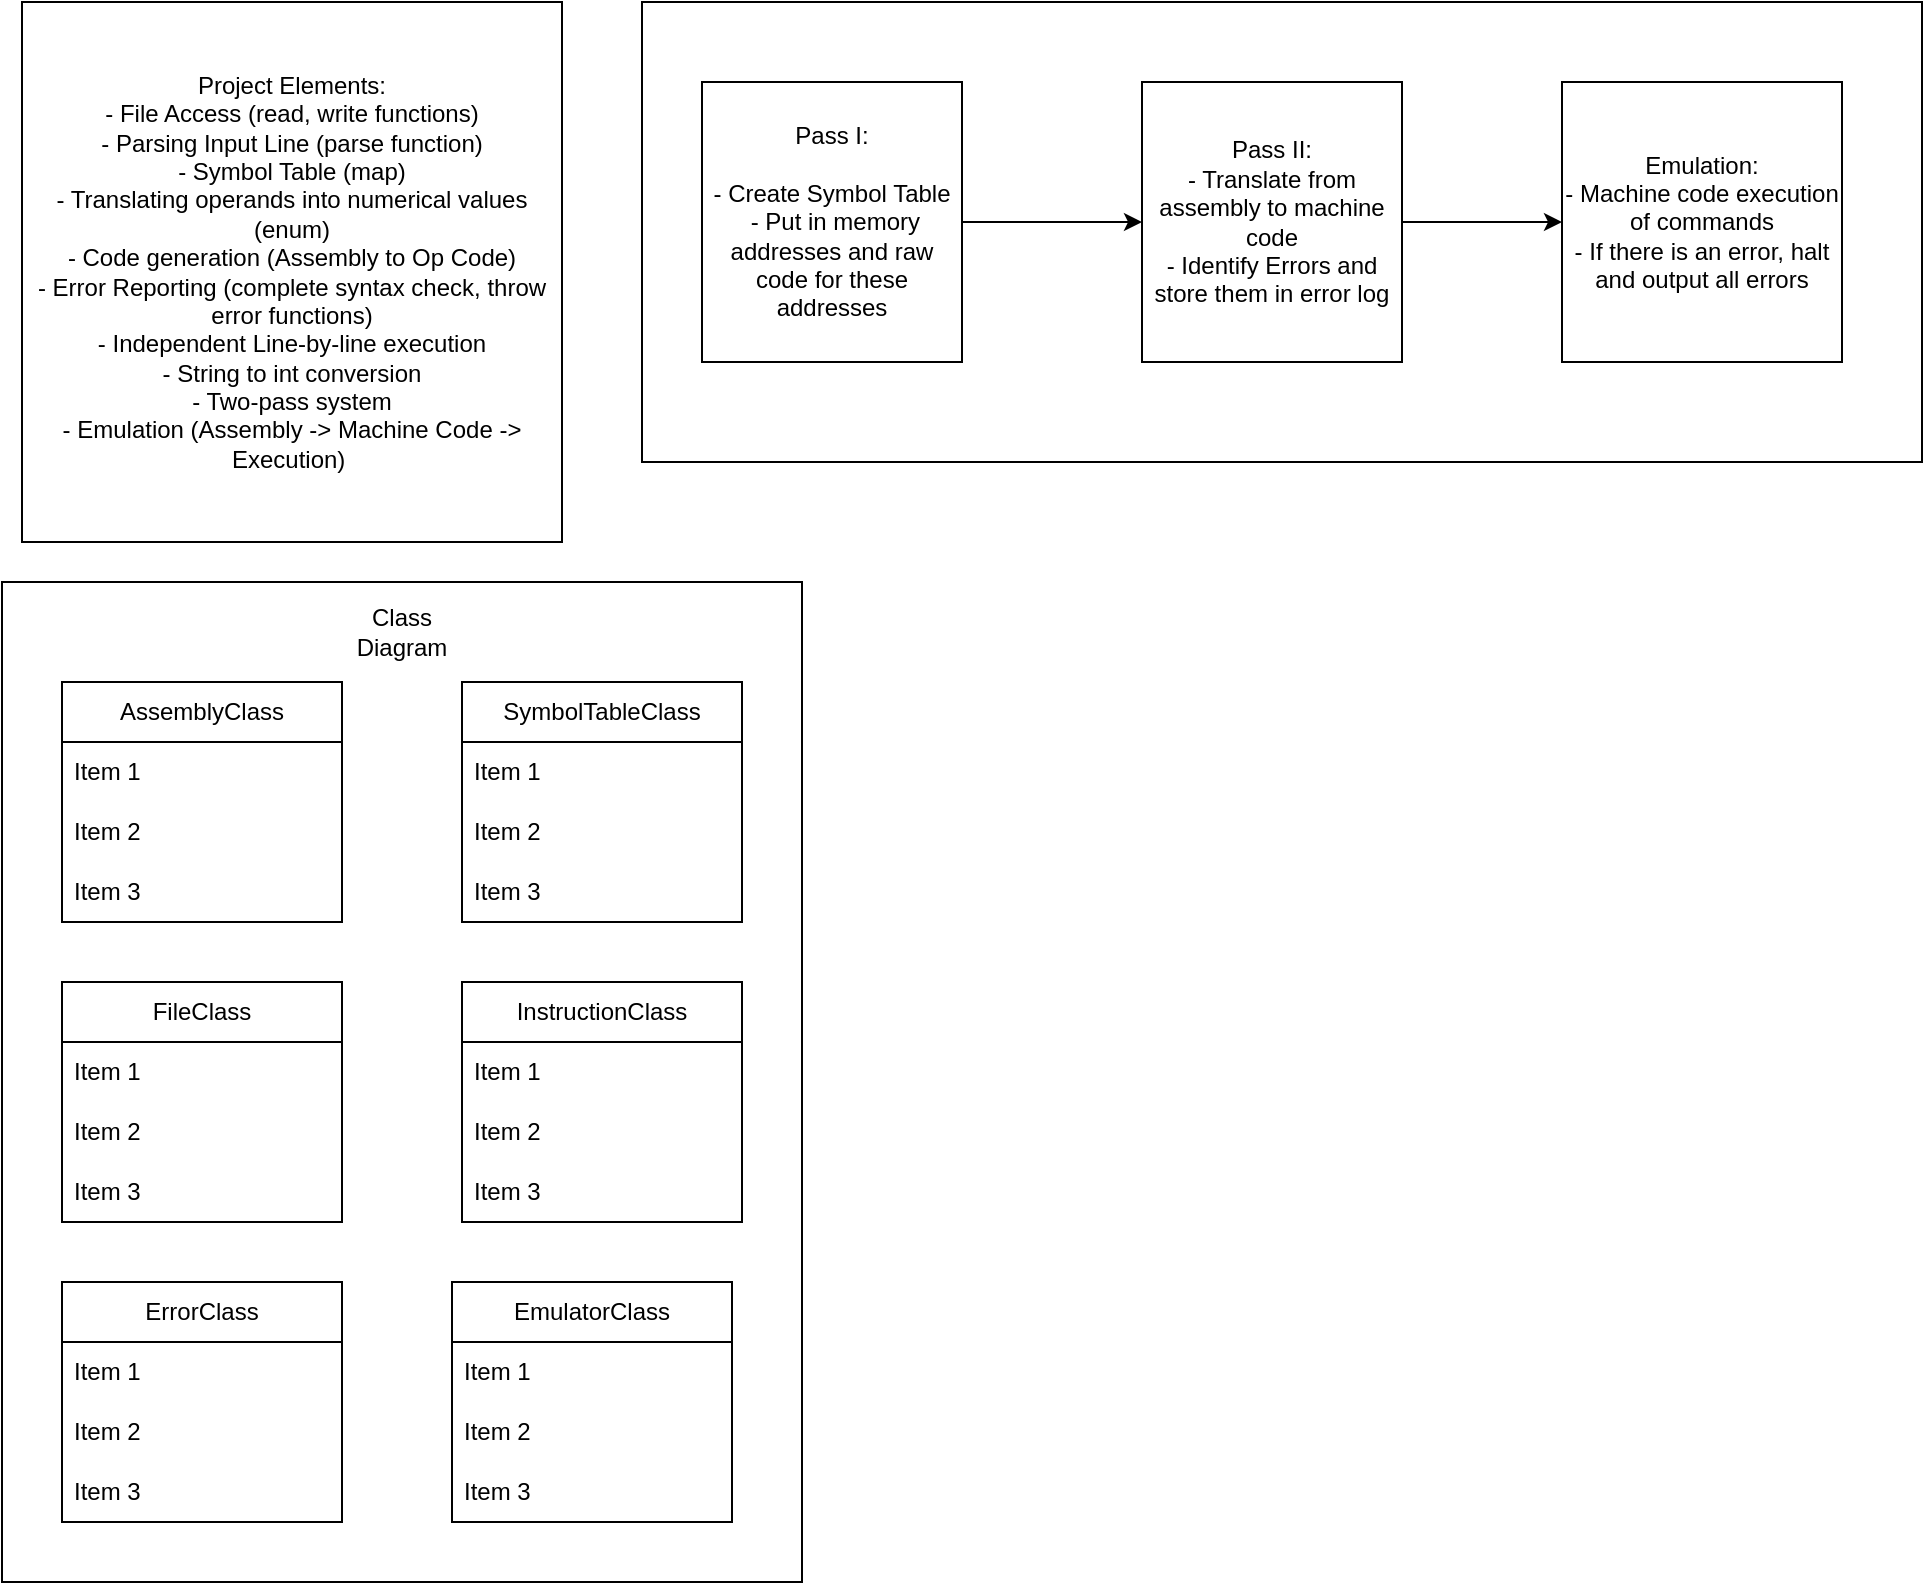 <mxfile version="22.0.8" type="github">
  <diagram name="Page-1" id="WOOYxGxmAVnwyaf9KgKC">
    <mxGraphModel dx="704" dy="741" grid="1" gridSize="10" guides="1" tooltips="1" connect="1" arrows="1" fold="1" page="1" pageScale="1" pageWidth="850" pageHeight="1100" math="0" shadow="0">
      <root>
        <mxCell id="0" />
        <mxCell id="1" parent="0" />
        <mxCell id="xLAUctuhnyuc8-PmewIR-9" value="" style="rounded=0;whiteSpace=wrap;html=1;" vertex="1" parent="1">
          <mxGeometry x="40" y="320" width="400" height="500" as="geometry" />
        </mxCell>
        <mxCell id="V5sZV8SHYDdwcoLCBRRb-1" value="Project Elements:&lt;br&gt;- File Access (read, write functions)&lt;br&gt;- Parsing Input Line (parse function)&lt;br&gt;- Symbol Table (map)&lt;br&gt;- Translating operands into numerical values (enum)&lt;br&gt;- Code generation (Assembly to Op Code)&lt;br&gt;- Error Reporting (complete syntax check, throw error functions)&lt;br&gt;- Independent Line-by-line execution&lt;br&gt;- String to int conversion&lt;br&gt;- Two-pass system&lt;br&gt;- Emulation (Assembly -&amp;gt; Machine Code -&amp;gt; Execution)&amp;nbsp;" style="whiteSpace=wrap;html=1;aspect=fixed;" parent="1" vertex="1">
          <mxGeometry x="50" y="30" width="270" height="270" as="geometry" />
        </mxCell>
        <mxCell id="V5sZV8SHYDdwcoLCBRRb-43" value="" style="rounded=0;whiteSpace=wrap;html=1;" parent="1" vertex="1">
          <mxGeometry x="360" y="30" width="640" height="230" as="geometry" />
        </mxCell>
        <mxCell id="V5sZV8SHYDdwcoLCBRRb-44" value="Pass I:&lt;br&gt;&lt;br&gt;- Create Symbol Table&lt;br&gt;&amp;nbsp;- Put in memory addresses and raw code for these addresses" style="rounded=0;whiteSpace=wrap;html=1;" parent="1" vertex="1">
          <mxGeometry x="390" y="70" width="130" height="140" as="geometry" />
        </mxCell>
        <mxCell id="V5sZV8SHYDdwcoLCBRRb-45" value="Pass II:&lt;br&gt;- Translate from assembly to machine code&lt;br&gt;- Identify Errors and store them in error log" style="rounded=0;whiteSpace=wrap;html=1;" parent="1" vertex="1">
          <mxGeometry x="610" y="70" width="130" height="140" as="geometry" />
        </mxCell>
        <mxCell id="V5sZV8SHYDdwcoLCBRRb-46" value="" style="endArrow=classic;html=1;rounded=0;exitX=1;exitY=0.5;exitDx=0;exitDy=0;entryX=0;entryY=0.5;entryDx=0;entryDy=0;" parent="1" source="V5sZV8SHYDdwcoLCBRRb-44" target="V5sZV8SHYDdwcoLCBRRb-45" edge="1">
          <mxGeometry width="50" height="50" relative="1" as="geometry">
            <mxPoint x="540" y="250" as="sourcePoint" />
            <mxPoint x="590" y="200" as="targetPoint" />
            <Array as="points" />
          </mxGeometry>
        </mxCell>
        <mxCell id="V5sZV8SHYDdwcoLCBRRb-47" value="" style="endArrow=classic;html=1;rounded=0;" parent="1" source="V5sZV8SHYDdwcoLCBRRb-45" target="V5sZV8SHYDdwcoLCBRRb-48" edge="1">
          <mxGeometry width="50" height="50" relative="1" as="geometry">
            <mxPoint x="540" y="250" as="sourcePoint" />
            <mxPoint x="590" y="200" as="targetPoint" />
            <Array as="points" />
          </mxGeometry>
        </mxCell>
        <mxCell id="V5sZV8SHYDdwcoLCBRRb-48" value="Emulation:&lt;br&gt;- Machine code execution of commands&lt;br&gt;- If there is an error, halt and output all errors" style="whiteSpace=wrap;html=1;aspect=fixed;" parent="1" vertex="1">
          <mxGeometry x="820" y="70" width="140" height="140" as="geometry" />
        </mxCell>
        <mxCell id="V5sZV8SHYDdwcoLCBRRb-51" value="AssemblyClass" style="swimlane;fontStyle=0;childLayout=stackLayout;horizontal=1;startSize=30;horizontalStack=0;resizeParent=1;resizeParentMax=0;resizeLast=0;collapsible=1;marginBottom=0;whiteSpace=wrap;html=1;" parent="1" vertex="1">
          <mxGeometry x="70" y="370" width="140" height="120" as="geometry" />
        </mxCell>
        <mxCell id="V5sZV8SHYDdwcoLCBRRb-52" value="Item 1" style="text;strokeColor=none;fillColor=none;align=left;verticalAlign=middle;spacingLeft=4;spacingRight=4;overflow=hidden;points=[[0,0.5],[1,0.5]];portConstraint=eastwest;rotatable=0;whiteSpace=wrap;html=1;" parent="V5sZV8SHYDdwcoLCBRRb-51" vertex="1">
          <mxGeometry y="30" width="140" height="30" as="geometry" />
        </mxCell>
        <mxCell id="V5sZV8SHYDdwcoLCBRRb-53" value="Item 2" style="text;strokeColor=none;fillColor=none;align=left;verticalAlign=middle;spacingLeft=4;spacingRight=4;overflow=hidden;points=[[0,0.5],[1,0.5]];portConstraint=eastwest;rotatable=0;whiteSpace=wrap;html=1;" parent="V5sZV8SHYDdwcoLCBRRb-51" vertex="1">
          <mxGeometry y="60" width="140" height="30" as="geometry" />
        </mxCell>
        <mxCell id="V5sZV8SHYDdwcoLCBRRb-54" value="Item 3" style="text;strokeColor=none;fillColor=none;align=left;verticalAlign=middle;spacingLeft=4;spacingRight=4;overflow=hidden;points=[[0,0.5],[1,0.5]];portConstraint=eastwest;rotatable=0;whiteSpace=wrap;html=1;" parent="V5sZV8SHYDdwcoLCBRRb-51" vertex="1">
          <mxGeometry y="90" width="140" height="30" as="geometry" />
        </mxCell>
        <mxCell id="V5sZV8SHYDdwcoLCBRRb-55" value="SymbolTableClass" style="swimlane;fontStyle=0;childLayout=stackLayout;horizontal=1;startSize=30;horizontalStack=0;resizeParent=1;resizeParentMax=0;resizeLast=0;collapsible=1;marginBottom=0;whiteSpace=wrap;html=1;" parent="1" vertex="1">
          <mxGeometry x="270" y="370" width="140" height="120" as="geometry" />
        </mxCell>
        <mxCell id="V5sZV8SHYDdwcoLCBRRb-56" value="Item 1" style="text;strokeColor=none;fillColor=none;align=left;verticalAlign=middle;spacingLeft=4;spacingRight=4;overflow=hidden;points=[[0,0.5],[1,0.5]];portConstraint=eastwest;rotatable=0;whiteSpace=wrap;html=1;" parent="V5sZV8SHYDdwcoLCBRRb-55" vertex="1">
          <mxGeometry y="30" width="140" height="30" as="geometry" />
        </mxCell>
        <mxCell id="V5sZV8SHYDdwcoLCBRRb-57" value="Item 2" style="text;strokeColor=none;fillColor=none;align=left;verticalAlign=middle;spacingLeft=4;spacingRight=4;overflow=hidden;points=[[0,0.5],[1,0.5]];portConstraint=eastwest;rotatable=0;whiteSpace=wrap;html=1;" parent="V5sZV8SHYDdwcoLCBRRb-55" vertex="1">
          <mxGeometry y="60" width="140" height="30" as="geometry" />
        </mxCell>
        <mxCell id="V5sZV8SHYDdwcoLCBRRb-58" value="Item 3" style="text;strokeColor=none;fillColor=none;align=left;verticalAlign=middle;spacingLeft=4;spacingRight=4;overflow=hidden;points=[[0,0.5],[1,0.5]];portConstraint=eastwest;rotatable=0;whiteSpace=wrap;html=1;" parent="V5sZV8SHYDdwcoLCBRRb-55" vertex="1">
          <mxGeometry y="90" width="140" height="30" as="geometry" />
        </mxCell>
        <mxCell id="V5sZV8SHYDdwcoLCBRRb-59" value="FileClass" style="swimlane;fontStyle=0;childLayout=stackLayout;horizontal=1;startSize=30;horizontalStack=0;resizeParent=1;resizeParentMax=0;resizeLast=0;collapsible=1;marginBottom=0;whiteSpace=wrap;html=1;" parent="1" vertex="1">
          <mxGeometry x="70" y="520" width="140" height="120" as="geometry" />
        </mxCell>
        <mxCell id="V5sZV8SHYDdwcoLCBRRb-60" value="Item 1" style="text;strokeColor=none;fillColor=none;align=left;verticalAlign=middle;spacingLeft=4;spacingRight=4;overflow=hidden;points=[[0,0.5],[1,0.5]];portConstraint=eastwest;rotatable=0;whiteSpace=wrap;html=1;" parent="V5sZV8SHYDdwcoLCBRRb-59" vertex="1">
          <mxGeometry y="30" width="140" height="30" as="geometry" />
        </mxCell>
        <mxCell id="V5sZV8SHYDdwcoLCBRRb-61" value="Item 2" style="text;strokeColor=none;fillColor=none;align=left;verticalAlign=middle;spacingLeft=4;spacingRight=4;overflow=hidden;points=[[0,0.5],[1,0.5]];portConstraint=eastwest;rotatable=0;whiteSpace=wrap;html=1;" parent="V5sZV8SHYDdwcoLCBRRb-59" vertex="1">
          <mxGeometry y="60" width="140" height="30" as="geometry" />
        </mxCell>
        <mxCell id="V5sZV8SHYDdwcoLCBRRb-62" value="Item 3" style="text;strokeColor=none;fillColor=none;align=left;verticalAlign=middle;spacingLeft=4;spacingRight=4;overflow=hidden;points=[[0,0.5],[1,0.5]];portConstraint=eastwest;rotatable=0;whiteSpace=wrap;html=1;" parent="V5sZV8SHYDdwcoLCBRRb-59" vertex="1">
          <mxGeometry y="90" width="140" height="30" as="geometry" />
        </mxCell>
        <mxCell id="V5sZV8SHYDdwcoLCBRRb-63" value="InstructionClass" style="swimlane;fontStyle=0;childLayout=stackLayout;horizontal=1;startSize=30;horizontalStack=0;resizeParent=1;resizeParentMax=0;resizeLast=0;collapsible=1;marginBottom=0;whiteSpace=wrap;html=1;" parent="1" vertex="1">
          <mxGeometry x="270" y="520" width="140" height="120" as="geometry" />
        </mxCell>
        <mxCell id="V5sZV8SHYDdwcoLCBRRb-64" value="Item 1" style="text;strokeColor=none;fillColor=none;align=left;verticalAlign=middle;spacingLeft=4;spacingRight=4;overflow=hidden;points=[[0,0.5],[1,0.5]];portConstraint=eastwest;rotatable=0;whiteSpace=wrap;html=1;" parent="V5sZV8SHYDdwcoLCBRRb-63" vertex="1">
          <mxGeometry y="30" width="140" height="30" as="geometry" />
        </mxCell>
        <mxCell id="V5sZV8SHYDdwcoLCBRRb-65" value="Item 2" style="text;strokeColor=none;fillColor=none;align=left;verticalAlign=middle;spacingLeft=4;spacingRight=4;overflow=hidden;points=[[0,0.5],[1,0.5]];portConstraint=eastwest;rotatable=0;whiteSpace=wrap;html=1;" parent="V5sZV8SHYDdwcoLCBRRb-63" vertex="1">
          <mxGeometry y="60" width="140" height="30" as="geometry" />
        </mxCell>
        <mxCell id="V5sZV8SHYDdwcoLCBRRb-66" value="Item 3" style="text;strokeColor=none;fillColor=none;align=left;verticalAlign=middle;spacingLeft=4;spacingRight=4;overflow=hidden;points=[[0,0.5],[1,0.5]];portConstraint=eastwest;rotatable=0;whiteSpace=wrap;html=1;" parent="V5sZV8SHYDdwcoLCBRRb-63" vertex="1">
          <mxGeometry y="90" width="140" height="30" as="geometry" />
        </mxCell>
        <mxCell id="xLAUctuhnyuc8-PmewIR-1" value="ErrorClass" style="swimlane;fontStyle=0;childLayout=stackLayout;horizontal=1;startSize=30;horizontalStack=0;resizeParent=1;resizeParentMax=0;resizeLast=0;collapsible=1;marginBottom=0;whiteSpace=wrap;html=1;" vertex="1" parent="1">
          <mxGeometry x="70" y="670" width="140" height="120" as="geometry" />
        </mxCell>
        <mxCell id="xLAUctuhnyuc8-PmewIR-2" value="Item 1" style="text;strokeColor=none;fillColor=none;align=left;verticalAlign=middle;spacingLeft=4;spacingRight=4;overflow=hidden;points=[[0,0.5],[1,0.5]];portConstraint=eastwest;rotatable=0;whiteSpace=wrap;html=1;" vertex="1" parent="xLAUctuhnyuc8-PmewIR-1">
          <mxGeometry y="30" width="140" height="30" as="geometry" />
        </mxCell>
        <mxCell id="xLAUctuhnyuc8-PmewIR-3" value="Item 2" style="text;strokeColor=none;fillColor=none;align=left;verticalAlign=middle;spacingLeft=4;spacingRight=4;overflow=hidden;points=[[0,0.5],[1,0.5]];portConstraint=eastwest;rotatable=0;whiteSpace=wrap;html=1;" vertex="1" parent="xLAUctuhnyuc8-PmewIR-1">
          <mxGeometry y="60" width="140" height="30" as="geometry" />
        </mxCell>
        <mxCell id="xLAUctuhnyuc8-PmewIR-4" value="Item 3" style="text;strokeColor=none;fillColor=none;align=left;verticalAlign=middle;spacingLeft=4;spacingRight=4;overflow=hidden;points=[[0,0.5],[1,0.5]];portConstraint=eastwest;rotatable=0;whiteSpace=wrap;html=1;" vertex="1" parent="xLAUctuhnyuc8-PmewIR-1">
          <mxGeometry y="90" width="140" height="30" as="geometry" />
        </mxCell>
        <mxCell id="xLAUctuhnyuc8-PmewIR-5" value="EmulatorClass" style="swimlane;fontStyle=0;childLayout=stackLayout;horizontal=1;startSize=30;horizontalStack=0;resizeParent=1;resizeParentMax=0;resizeLast=0;collapsible=1;marginBottom=0;whiteSpace=wrap;html=1;" vertex="1" parent="1">
          <mxGeometry x="265" y="670" width="140" height="120" as="geometry" />
        </mxCell>
        <mxCell id="xLAUctuhnyuc8-PmewIR-6" value="Item 1" style="text;strokeColor=none;fillColor=none;align=left;verticalAlign=middle;spacingLeft=4;spacingRight=4;overflow=hidden;points=[[0,0.5],[1,0.5]];portConstraint=eastwest;rotatable=0;whiteSpace=wrap;html=1;" vertex="1" parent="xLAUctuhnyuc8-PmewIR-5">
          <mxGeometry y="30" width="140" height="30" as="geometry" />
        </mxCell>
        <mxCell id="xLAUctuhnyuc8-PmewIR-7" value="Item 2" style="text;strokeColor=none;fillColor=none;align=left;verticalAlign=middle;spacingLeft=4;spacingRight=4;overflow=hidden;points=[[0,0.5],[1,0.5]];portConstraint=eastwest;rotatable=0;whiteSpace=wrap;html=1;" vertex="1" parent="xLAUctuhnyuc8-PmewIR-5">
          <mxGeometry y="60" width="140" height="30" as="geometry" />
        </mxCell>
        <mxCell id="xLAUctuhnyuc8-PmewIR-8" value="Item 3" style="text;strokeColor=none;fillColor=none;align=left;verticalAlign=middle;spacingLeft=4;spacingRight=4;overflow=hidden;points=[[0,0.5],[1,0.5]];portConstraint=eastwest;rotatable=0;whiteSpace=wrap;html=1;" vertex="1" parent="xLAUctuhnyuc8-PmewIR-5">
          <mxGeometry y="90" width="140" height="30" as="geometry" />
        </mxCell>
        <mxCell id="xLAUctuhnyuc8-PmewIR-10" value="Class&lt;br&gt;Diagram" style="text;html=1;strokeColor=none;fillColor=none;align=center;verticalAlign=middle;whiteSpace=wrap;rounded=0;" vertex="1" parent="1">
          <mxGeometry x="210" y="330" width="60" height="30" as="geometry" />
        </mxCell>
      </root>
    </mxGraphModel>
  </diagram>
</mxfile>
